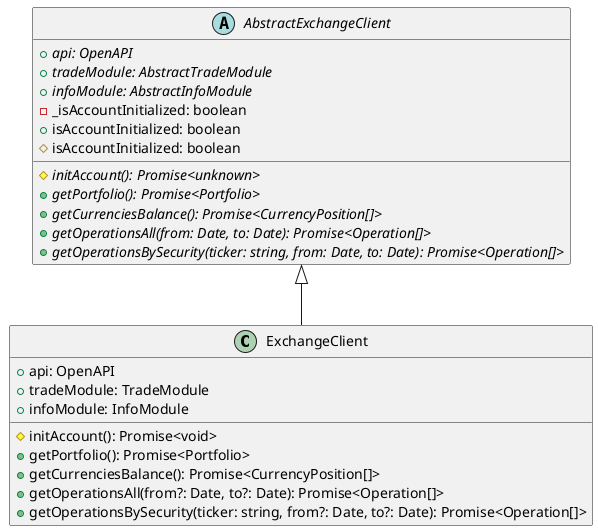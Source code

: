 @startuml
class ExchangeClient extends AbstractExchangeClient {
    +api: OpenAPI
    +tradeModule: TradeModule
    +infoModule: InfoModule
    #initAccount(): Promise<void>
    +getPortfolio(): Promise<Portfolio>
    +getCurrenciesBalance(): Promise<CurrencyPosition[]>
    +getOperationsAll(from?: Date, to?: Date): Promise<Operation[]>
    +getOperationsBySecurity(ticker: string, from?: Date, to?: Date): Promise<Operation[]>
}
abstract class AbstractExchangeClient {
    +{abstract} api: OpenAPI
    +{abstract} tradeModule: AbstractTradeModule
    +{abstract} infoModule: AbstractInfoModule
    -_isAccountInitialized: boolean
    +isAccountInitialized: boolean
    #isAccountInitialized: boolean
    #{abstract} initAccount(): Promise<unknown>
    +{abstract} getPortfolio(): Promise<Portfolio>
    +{abstract} getCurrenciesBalance(): Promise<CurrencyPosition[]>
    +{abstract} getOperationsAll(from: Date, to: Date): Promise<Operation[]>
    +{abstract} getOperationsBySecurity(ticker: string, from: Date, to: Date): Promise<Operation[]>
}
@enduml
